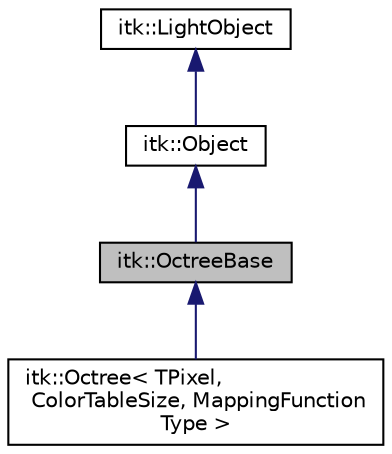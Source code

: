 digraph "itk::OctreeBase"
{
 // LATEX_PDF_SIZE
  edge [fontname="Helvetica",fontsize="10",labelfontname="Helvetica",labelfontsize="10"];
  node [fontname="Helvetica",fontsize="10",shape=record];
  Node1 [label="itk::OctreeBase",height=0.2,width=0.4,color="black", fillcolor="grey75", style="filled", fontcolor="black",tooltip="Provides non-templated access to templated instances of Octree."];
  Node2 -> Node1 [dir="back",color="midnightblue",fontsize="10",style="solid",fontname="Helvetica"];
  Node2 [label="itk::Object",height=0.2,width=0.4,color="black", fillcolor="white", style="filled",URL="$classitk_1_1Object.html",tooltip="Base class for most ITK classes."];
  Node3 -> Node2 [dir="back",color="midnightblue",fontsize="10",style="solid",fontname="Helvetica"];
  Node3 [label="itk::LightObject",height=0.2,width=0.4,color="black", fillcolor="white", style="filled",URL="$classitk_1_1LightObject.html",tooltip="Light weight base class for most itk classes."];
  Node1 -> Node4 [dir="back",color="midnightblue",fontsize="10",style="solid",fontname="Helvetica"];
  Node4 [label="itk::Octree\< TPixel,\l ColorTableSize, MappingFunction\lType \>",height=0.2,width=0.4,color="black", fillcolor="white", style="filled",URL="$classitk_1_1Octree.html",tooltip="Represent a 3D Image with an Octree data structure."];
}
